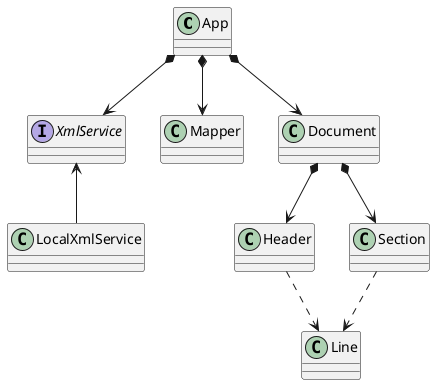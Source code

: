 @startuml
class App
interface XmlService
class LocalXmlService
class Mapper
class Document
class Header
class Section
class Line

App *--> XmlService
XmlService <-- LocalXmlService
App *--> Mapper
App *--> Document
Document *--> Header
Document *--> Section

Header ..> Line
Section ..> Line
@enduml